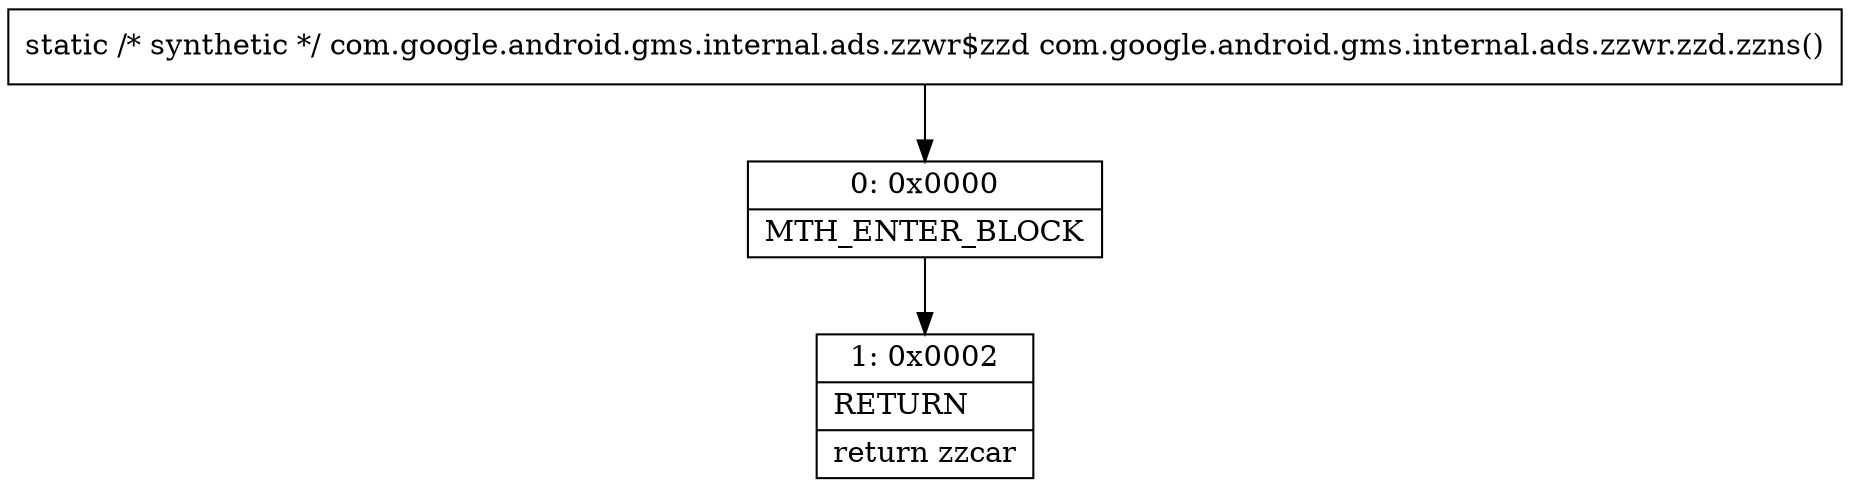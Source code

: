 digraph "CFG forcom.google.android.gms.internal.ads.zzwr.zzd.zzns()Lcom\/google\/android\/gms\/internal\/ads\/zzwr$zzd;" {
Node_0 [shape=record,label="{0\:\ 0x0000|MTH_ENTER_BLOCK\l}"];
Node_1 [shape=record,label="{1\:\ 0x0002|RETURN\l|return zzcar\l}"];
MethodNode[shape=record,label="{static \/* synthetic *\/ com.google.android.gms.internal.ads.zzwr$zzd com.google.android.gms.internal.ads.zzwr.zzd.zzns() }"];
MethodNode -> Node_0;
Node_0 -> Node_1;
}


